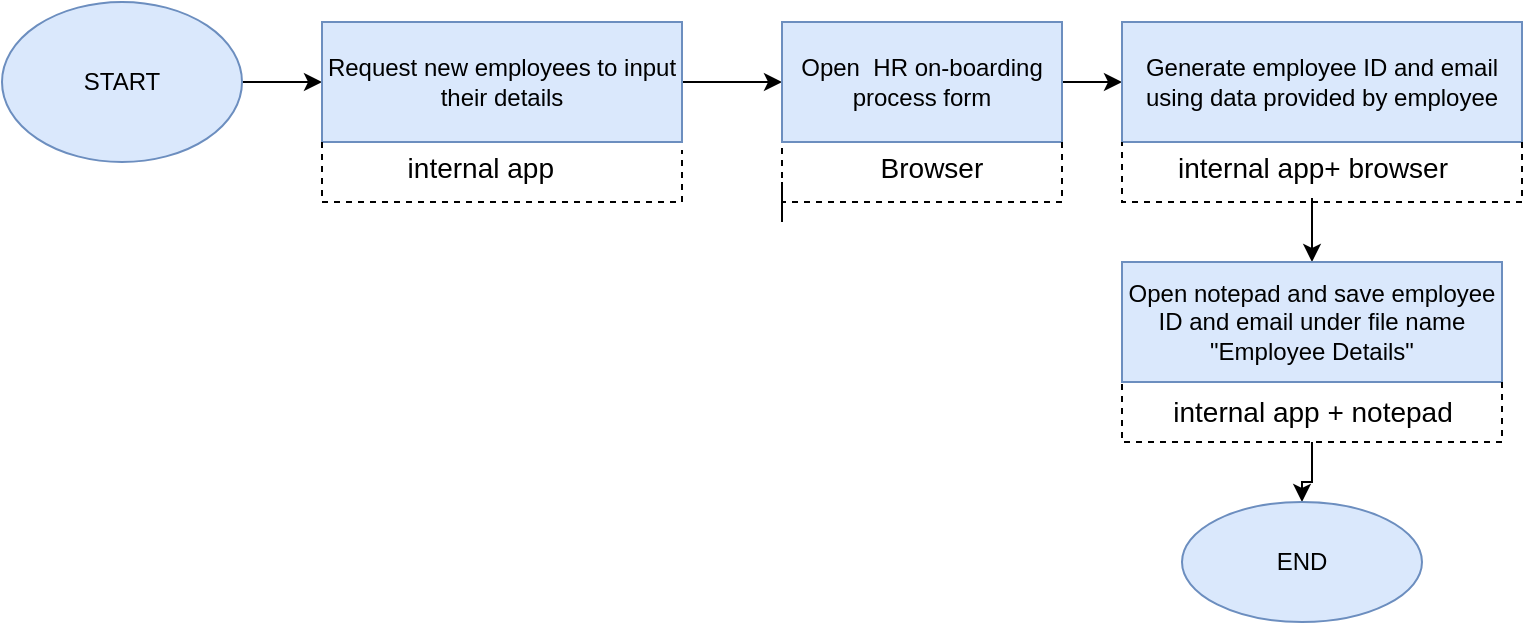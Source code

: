 <mxfile version="21.4.0" type="device">
  <diagram name="Page-1" id="8HV1L3QnSuIUt_d2trgj">
    <mxGraphModel dx="880" dy="476" grid="1" gridSize="10" guides="1" tooltips="1" connect="1" arrows="1" fold="1" page="1" pageScale="1" pageWidth="850" pageHeight="1100" math="0" shadow="0">
      <root>
        <mxCell id="0" />
        <mxCell id="1" parent="0" />
        <mxCell id="6NuJaMXCHpm1tS5XXJQx-10" value="" style="edgeStyle=orthogonalEdgeStyle;rounded=0;orthogonalLoop=1;jettySize=auto;html=1;" edge="1" parent="1" source="6NuJaMXCHpm1tS5XXJQx-1" target="6NuJaMXCHpm1tS5XXJQx-2">
          <mxGeometry relative="1" as="geometry" />
        </mxCell>
        <mxCell id="6NuJaMXCHpm1tS5XXJQx-1" value="START" style="ellipse;whiteSpace=wrap;html=1;fillColor=#dae8fc;strokeColor=#6c8ebf;" vertex="1" parent="1">
          <mxGeometry x="20" y="90" width="120" height="80" as="geometry" />
        </mxCell>
        <mxCell id="6NuJaMXCHpm1tS5XXJQx-11" value="" style="edgeStyle=orthogonalEdgeStyle;rounded=0;orthogonalLoop=1;jettySize=auto;html=1;" edge="1" parent="1" source="6NuJaMXCHpm1tS5XXJQx-2" target="6NuJaMXCHpm1tS5XXJQx-7">
          <mxGeometry relative="1" as="geometry" />
        </mxCell>
        <mxCell id="6NuJaMXCHpm1tS5XXJQx-2" value="Request new employees to input their details" style="rounded=0;whiteSpace=wrap;html=1;fillColor=#dae8fc;strokeColor=#6c8ebf;" vertex="1" parent="1">
          <mxGeometry x="180" y="100" width="180" height="60" as="geometry" />
        </mxCell>
        <mxCell id="6NuJaMXCHpm1tS5XXJQx-5" value="" style="endArrow=none;dashed=1;html=1;rounded=0;exitX=0;exitY=1;exitDx=0;exitDy=0;" edge="1" parent="1" source="6NuJaMXCHpm1tS5XXJQx-2">
          <mxGeometry width="50" height="50" relative="1" as="geometry">
            <mxPoint x="400" y="270" as="sourcePoint" />
            <mxPoint x="360" y="164" as="targetPoint" />
            <Array as="points">
              <mxPoint x="180" y="190" />
              <mxPoint x="360" y="190" />
            </Array>
          </mxGeometry>
        </mxCell>
        <mxCell id="6NuJaMXCHpm1tS5XXJQx-6" value="&lt;font style=&quot;font-size: 14px;&quot;&gt;&amp;nbsp; &amp;nbsp; &amp;nbsp; &amp;nbsp; &amp;nbsp; &amp;nbsp; &amp;nbsp; &amp;nbsp; &amp;nbsp; &amp;nbsp; internal app&lt;/font&gt;" style="text;html=1;align=center;verticalAlign=middle;resizable=0;points=[];autosize=1;strokeColor=none;fillColor=none;" vertex="1" parent="1">
          <mxGeometry x="135" y="158" width="170" height="30" as="geometry" />
        </mxCell>
        <mxCell id="6NuJaMXCHpm1tS5XXJQx-16" value="" style="edgeStyle=orthogonalEdgeStyle;rounded=0;orthogonalLoop=1;jettySize=auto;html=1;" edge="1" parent="1" source="6NuJaMXCHpm1tS5XXJQx-7" target="6NuJaMXCHpm1tS5XXJQx-14">
          <mxGeometry relative="1" as="geometry" />
        </mxCell>
        <mxCell id="6NuJaMXCHpm1tS5XXJQx-7" value="Open&amp;nbsp; HR on-boarding process form" style="rounded=0;whiteSpace=wrap;html=1;fillColor=#dae8fc;strokeColor=#6c8ebf;" vertex="1" parent="1">
          <mxGeometry x="410" y="100" width="140" height="60" as="geometry" />
        </mxCell>
        <mxCell id="6NuJaMXCHpm1tS5XXJQx-12" value="" style="endArrow=none;dashed=1;html=1;rounded=0;entryX=0;entryY=1;entryDx=0;entryDy=0;exitX=1;exitY=1;exitDx=0;exitDy=0;" edge="1" parent="1" source="6NuJaMXCHpm1tS5XXJQx-7" target="6NuJaMXCHpm1tS5XXJQx-7">
          <mxGeometry width="50" height="50" relative="1" as="geometry">
            <mxPoint x="400" y="280" as="sourcePoint" />
            <mxPoint x="450" y="230" as="targetPoint" />
            <Array as="points">
              <mxPoint x="550" y="190" />
              <mxPoint x="410" y="190" />
              <mxPoint x="410" y="200" />
              <mxPoint x="410" y="180" />
              <mxPoint x="410" y="190" />
            </Array>
          </mxGeometry>
        </mxCell>
        <mxCell id="6NuJaMXCHpm1tS5XXJQx-13" value="&lt;font style=&quot;font-size: 14px;&quot;&gt;&amp;nbsp; &amp;nbsp; &amp;nbsp; &amp;nbsp; &amp;nbsp; &amp;nbsp; &amp;nbsp; &amp;nbsp; &amp;nbsp; &amp;nbsp; &amp;nbsp; &amp;nbsp; &amp;nbsp; &amp;nbsp; Browser&lt;/font&gt;" style="text;html=1;align=center;verticalAlign=middle;resizable=0;points=[];autosize=1;strokeColor=none;fillColor=none;" vertex="1" parent="1">
          <mxGeometry x="340" y="158" width="180" height="30" as="geometry" />
        </mxCell>
        <mxCell id="6NuJaMXCHpm1tS5XXJQx-14" value="Generate employee ID and email using data provided by employee" style="rounded=0;whiteSpace=wrap;html=1;fillColor=#dae8fc;strokeColor=#6c8ebf;" vertex="1" parent="1">
          <mxGeometry x="580" y="100" width="200" height="60" as="geometry" />
        </mxCell>
        <mxCell id="6NuJaMXCHpm1tS5XXJQx-15" value="" style="endArrow=none;dashed=1;html=1;rounded=0;entryX=0;entryY=1;entryDx=0;entryDy=0;exitX=1;exitY=1;exitDx=0;exitDy=0;" edge="1" parent="1" source="6NuJaMXCHpm1tS5XXJQx-14" target="6NuJaMXCHpm1tS5XXJQx-14">
          <mxGeometry width="50" height="50" relative="1" as="geometry">
            <mxPoint x="400" y="280" as="sourcePoint" />
            <mxPoint x="450" y="230" as="targetPoint" />
            <Array as="points">
              <mxPoint x="780" y="190" />
              <mxPoint x="580" y="190" />
            </Array>
          </mxGeometry>
        </mxCell>
        <mxCell id="6NuJaMXCHpm1tS5XXJQx-19" value="" style="edgeStyle=orthogonalEdgeStyle;rounded=0;orthogonalLoop=1;jettySize=auto;html=1;" edge="1" parent="1" source="6NuJaMXCHpm1tS5XXJQx-17" target="6NuJaMXCHpm1tS5XXJQx-18">
          <mxGeometry relative="1" as="geometry" />
        </mxCell>
        <mxCell id="6NuJaMXCHpm1tS5XXJQx-17" value="&lt;font style=&quot;font-size: 14px;&quot;&gt;internal app+ browser&lt;/font&gt;" style="text;html=1;align=center;verticalAlign=middle;resizable=0;points=[];autosize=1;strokeColor=none;fillColor=none;" vertex="1" parent="1">
          <mxGeometry x="595" y="158" width="160" height="30" as="geometry" />
        </mxCell>
        <mxCell id="6NuJaMXCHpm1tS5XXJQx-18" value="Open notepad and save employee ID and email under file name &quot;Employee Details&quot;" style="rounded=0;whiteSpace=wrap;html=1;fillColor=#dae8fc;strokeColor=#6c8ebf;" vertex="1" parent="1">
          <mxGeometry x="580" y="220" width="190" height="60" as="geometry" />
        </mxCell>
        <mxCell id="6NuJaMXCHpm1tS5XXJQx-20" value="" style="endArrow=none;dashed=1;html=1;rounded=0;entryX=0;entryY=1;entryDx=0;entryDy=0;exitX=1;exitY=1;exitDx=0;exitDy=0;" edge="1" parent="1" source="6NuJaMXCHpm1tS5XXJQx-18" target="6NuJaMXCHpm1tS5XXJQx-18">
          <mxGeometry width="50" height="50" relative="1" as="geometry">
            <mxPoint x="770" y="310" as="sourcePoint" />
            <mxPoint x="450" y="230" as="targetPoint" />
            <Array as="points">
              <mxPoint x="770" y="310" />
              <mxPoint x="580" y="310" />
            </Array>
          </mxGeometry>
        </mxCell>
        <mxCell id="6NuJaMXCHpm1tS5XXJQx-23" value="" style="edgeStyle=orthogonalEdgeStyle;rounded=0;orthogonalLoop=1;jettySize=auto;html=1;" edge="1" parent="1" source="6NuJaMXCHpm1tS5XXJQx-21" target="6NuJaMXCHpm1tS5XXJQx-22">
          <mxGeometry relative="1" as="geometry" />
        </mxCell>
        <mxCell id="6NuJaMXCHpm1tS5XXJQx-21" value="&lt;font style=&quot;font-size: 14px;&quot;&gt;internal app + notepad&lt;/font&gt;" style="text;html=1;align=center;verticalAlign=middle;resizable=0;points=[];autosize=1;strokeColor=none;fillColor=none;" vertex="1" parent="1">
          <mxGeometry x="595" y="280" width="160" height="30" as="geometry" />
        </mxCell>
        <mxCell id="6NuJaMXCHpm1tS5XXJQx-22" value="END" style="ellipse;whiteSpace=wrap;html=1;fillColor=#dae8fc;strokeColor=#6c8ebf;" vertex="1" parent="1">
          <mxGeometry x="610" y="340" width="120" height="60" as="geometry" />
        </mxCell>
      </root>
    </mxGraphModel>
  </diagram>
</mxfile>
